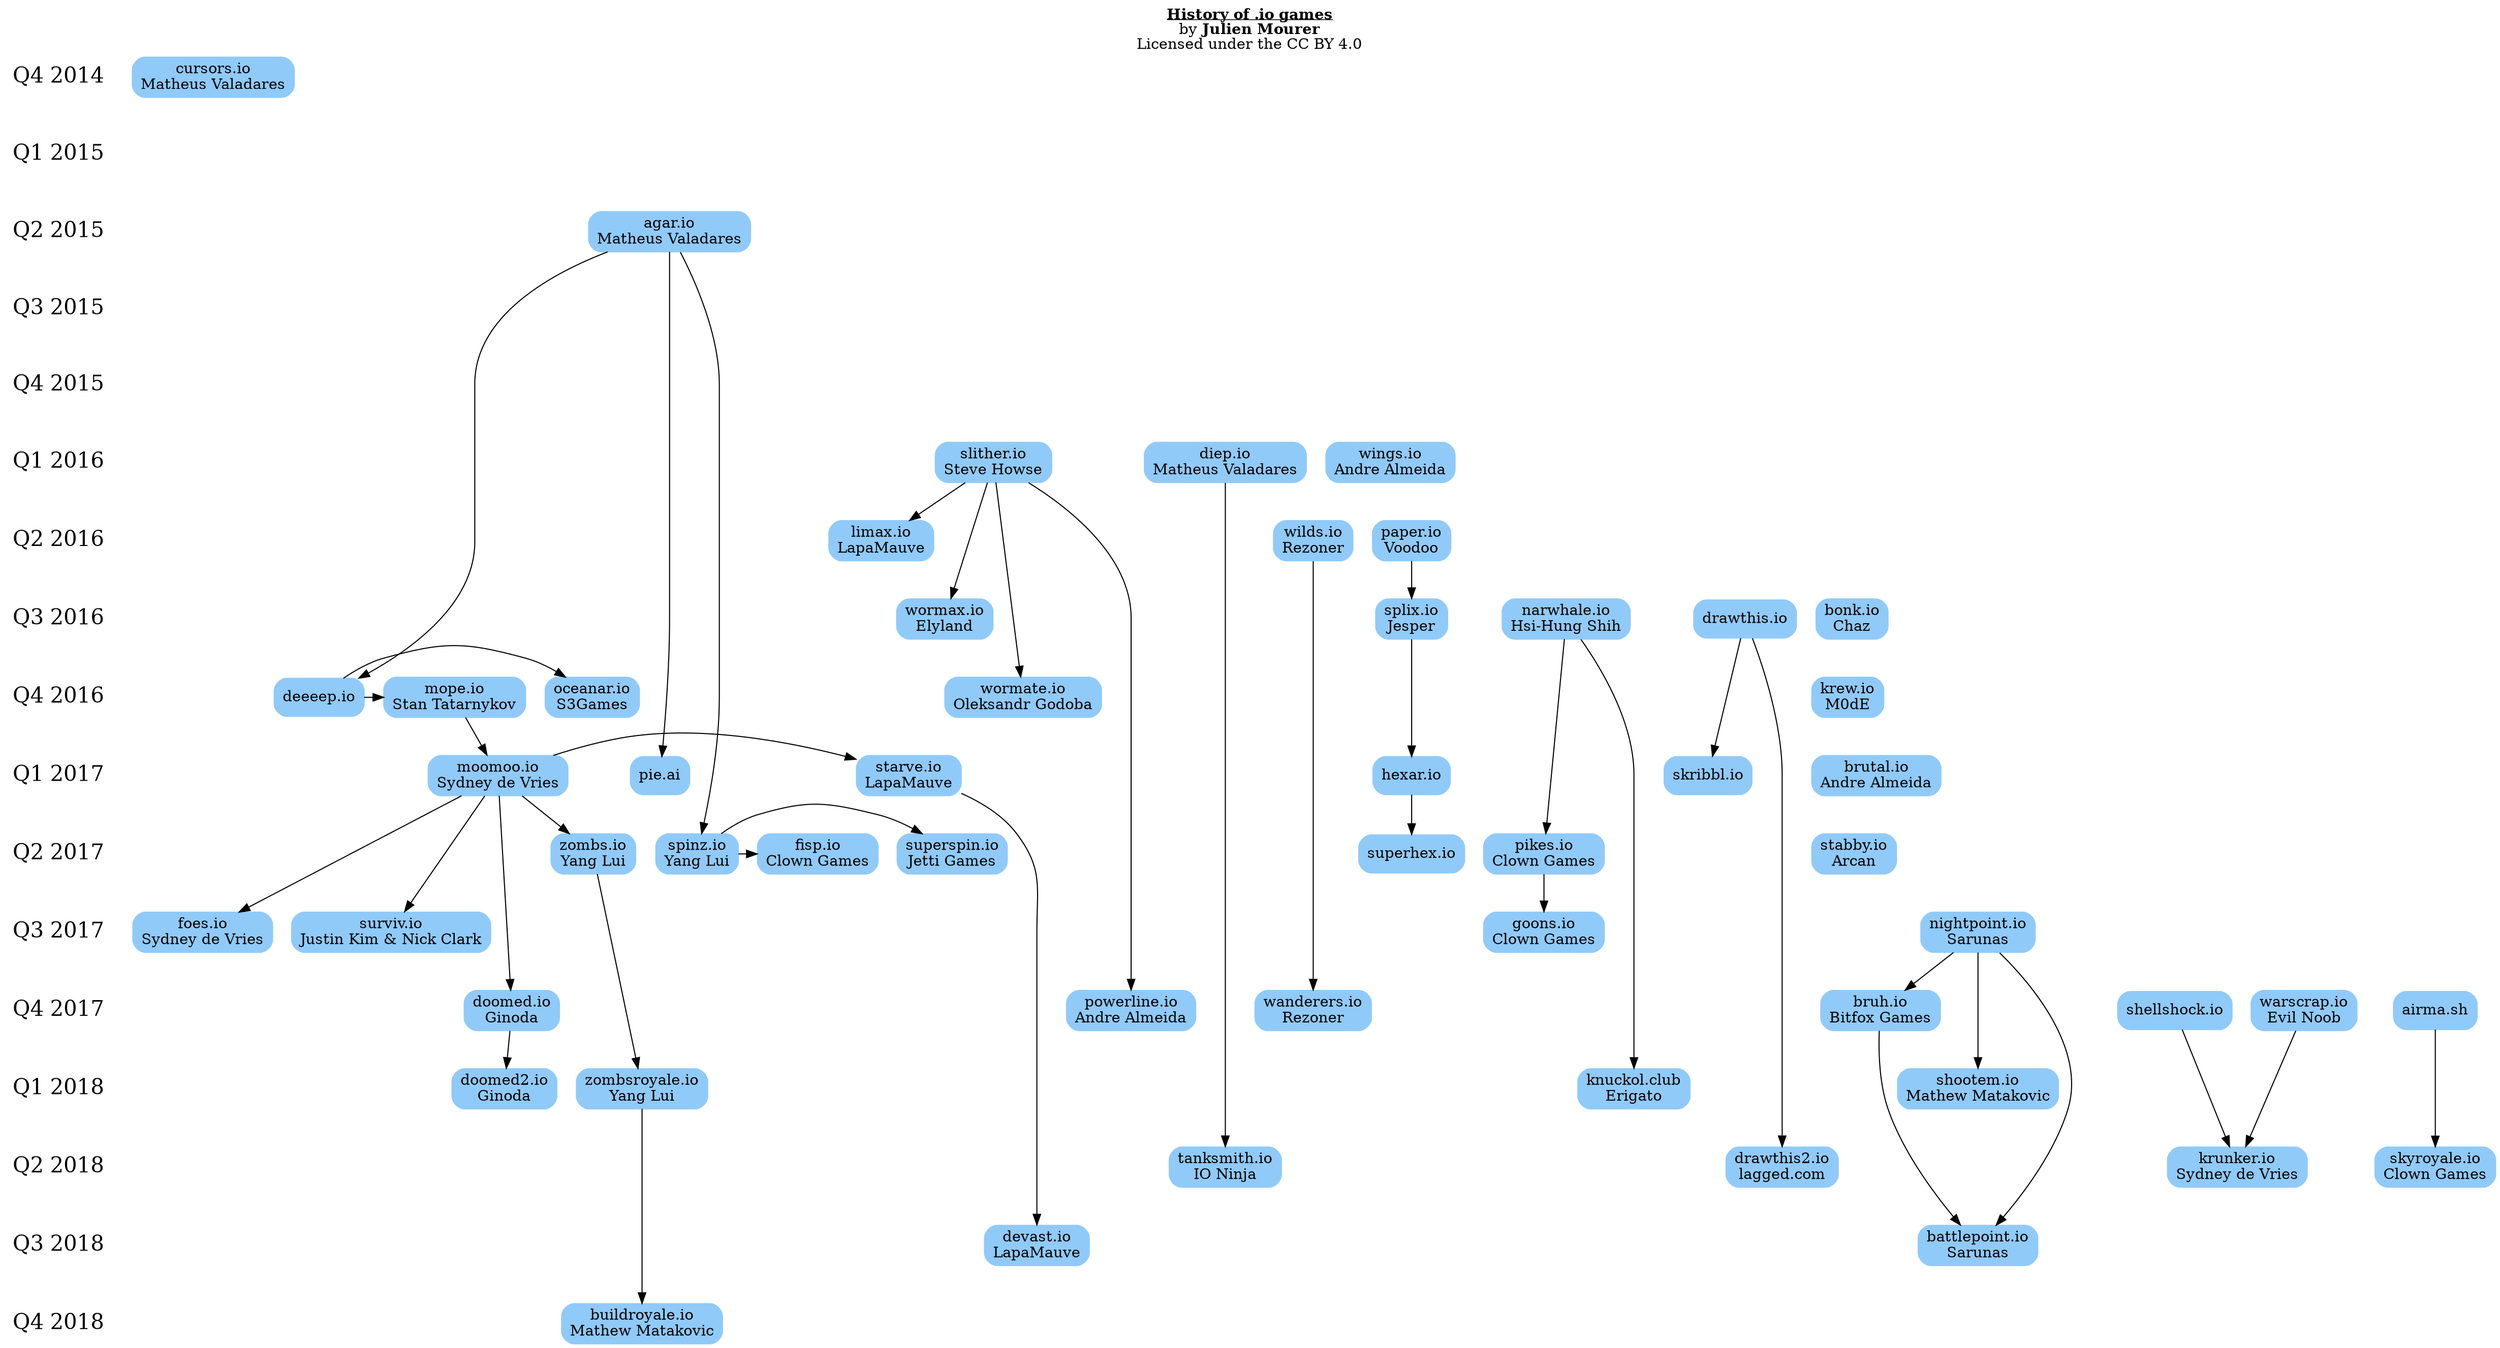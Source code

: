 digraph iogames {
    labelloc="t";
    label=<<u><b>History of .io games</b></u><br/>by <b>Julien Mourer</b><br/>Licensed under the CC BY 4.0>;

	{
		node [shape=none, color=white, fillcolor=white, fontsize=20, height=.5];
		edge [style=invis]

		{ "2014q4" [label="Q4 2014"] }
		{ "2015q1" [label="Q1 2015"] }
		{ "2015q2" [label="Q2 2015"] }
		{ "2015q3" [label="Q3 2015"] }
		{ "2015q4" [label="Q4 2015"] }
		{ "2016q1" [label="Q1 2016"] }
		{ "2016q2" [label="Q2 2016"] }
		{ "2016q3" [label="Q3 2016"] }
		{ "2016q4" [label="Q4 2016"] }
		{ "2017q1" [label="Q1 2017"] }
		{ "2017q2" [label="Q2 2017"] }
		{ "2017q3" [label="Q3 2017"] }
		{ "2017q4" [label="Q4 2017"] }
		{ "2018q1" [label="Q1 2018"] }
		{ "2018q2" [label="Q2 2018"] }
		{ "2018q3" [label="Q3 2018"] }
		{ "2018q4" [label="Q4 2018"] }

		"2014q4" ->
		"2015q1" -> "2015q2" -> "2015q3" -> "2015q4" ->
		"2016q1" -> "2016q2" -> "2016q3" -> "2016q4" ->
		"2017q1" -> "2017q2" -> "2017q3" -> "2017q4" ->
		"2018q1" -> "2018q2" -> "2018q3" -> "2018q4";
	}

	{
		node [color="#90caf9", style="rounded, filled", shape=box];
		{ rank=same; "2014q4"; "cursors.io" [label="\N\nMatheus Valadares"] }
		{ rank=same; "2015q2"; "agar.io" [label="\N\nMatheus Valadares"] } /* https://en.wikipedia.org/wiki/Agar.io */
		{ rank=same; "2016q1"; "slither.io" [label="\N\nSteve Howse"] } /* https://en.wikipedia.org/wiki/Slither.io */
		{ rank=same; "2016q1"; "diep.io" [label="\N\nMatheus Valadares"] }
		{ rank=same; "2016q1"; "wings.io" [label="\N\nAndre Almeida"] }
		{ rank=same; "2016q2"; "limax.io" [label="\N\nLapaMauve"] }
		{ rank=same; "2016q2"; "wilds.io" [label="\N\nRezoner"] }
		{ rank=same; "2016q3"; "wormax.io" [label="\N\nElyland"] }
		{ rank=same; "2016q4"; "deeeep.io" }
		{ rank=same; "2016q4"; "oceanar.io" [label="\N\nS3Games"] }
		{ rank=same; "2016q4"; "mope.io" [label="\N\nStan Tatarnykov"] }
		{ rank=same; "2016q4"; "wormate.io" [label="\N\nOleksandr Godoba"] }
		{ rank=same; "2016q2"; "paper.io" [label="\N\nVoodoo"] }
		{ rank=same; "2016q3"; "narwhale.io" [label="\N\nHsi-Hung Shih"] }
		{ rank=same; "2016q3"; "splix.io" [label="\N\nJesper"] }
		{ rank=same; "2016q3"; "drawthis.io" }
		{ rank=same; "2016q3"; "bonk.io" [label="\N\nChaz"] }
		{ rank=same; "2016q4"; "krew.io" [label="\N\nM0dE"] }
		{ rank=same; "2017q1"; "brutal.io" [label="\N\nAndre Almeida"] }
		{ rank=same; "2017q1"; "hexar.io" }
		{ rank=same; "2017q1"; "pie.ai" }
		{ rank=same; "2017q1"; "moomoo.io" [label="\N\nSydney de Vries"] }
		{ rank=same; "2017q1"; "starve.io" [label="\N\nLapaMauve"] }
		{ rank=same; "2017q1"; "skribbl.io" }
		{ rank=same; "2017q2"; "stabby.io" [label="\N\nArcan"] }
		{ rank=same; "2017q2"; "zombs.io" [label="\N\nYang Lui"] }
		{ rank=same; "2017q2"; "spinz.io" [label="\N\nYang Lui"] }
		{ rank=same; "2017q2"; "superspin.io" [label="\N\nJetti Games"] }
		{ rank=same; "2017q2"; "fisp.io" [label="\N\nClown Games"] }
		{ rank=same; "2017q2"; "pikes.io" [label="\N\nClown Games"] }
		{ rank=same; "2017q2"; "superhex.io" }
		{ rank=same; "2017q3"; "goons.io" [label="\N\nClown Games"] }
		{ rank=same; "2017q3"; "foes.io" [label="\N\nSydney de Vries"] }
		{ rank=same; "2017q3"; "surviv.io" [label="\N\nJustin Kim & Nick Clark"] } /* https://en.wikipedia.org/wiki/Surviv.io */
		{ rank=same; "2017q3"; "nightpoint.io" [label="\N\nSarunas"] }
		{ rank=same; "2017q4"; "powerline.io" [label="\N\nAndre Almeida"] }
		{ rank=same; "2017q4"; "doomed.io" [label="\N\nGinoda"] }
		{ rank=same; "2017q4"; "bruh.io" [label="\N\nBitfox Games"] }
		{ rank=same; "2017q4"; "wanderers.io" [label="\N\nRezoner"] }
		{ rank=same; "2017q4"; "shellshock.io" }
		{ rank=same; "2017q4"; "warscrap.io" [label="\N\nEvil Noob"] }
		{ rank=same; "2017q4"; "airma.sh" }
		{ rank=same; "2018q1"; "shootem.io" [label="\N\nMathew Matakovic"] }
		{ rank=same; "2018q1"; "zombsroyale.io" [label="\N\nYang Lui"] }
		{ rank=same; "2018q1"; "knuckol.club" [label="\N\nErigato"] }
		{ rank=same; "2018q1"; "doomed2.io" [label="\N\nGinoda"] }
		{ rank=same; "2018q2"; "skyroyale.io" [label="\N\nClown Games"] }
		{ rank=same; "2018q2"; "tanksmith.io" [label="\N\nIO Ninja"] }
		{ rank=same; "2018q2"; "drawthis2.io" [label="\N\nlagged.com"] }
		{ rank=same; "2018q2"; "krunker.io" [label="\N\nSydney de Vries"] }
		{ rank=same; "2018q3"; "devast.io" [label="\N\nLapaMauve"] }
		{ rank=same; "2018q3"; "battlepoint.io" [label="\N\nSarunas"] }
		{ rank=same; "2018q4"; "buildroyale.io" [label="\N\nMathew Matakovic"] }

		"slither.io" -> "wormax.io";
		"slither.io" -> "wormate.io";
		"slither.io" -> "limax.io";
		"slither.io" -> "powerline.io";
		"deeeep.io" -> "oceanar.io";
		"deeeep.io" -> "mope.io" -> "moomoo.io";
		"moomoo.io" -> "foes.io";
		"moomoo.io" -> "doomed.io" -> "doomed2.io";
		"moomoo.io" -> "starve.io" -> "devast.io";
		"moomoo.io" -> "surviv.io";
		"moomoo.io" -> "zombs.io" -> "zombsroyale.io" -> "buildroyale.io";
		"nightpoint.io" -> "battlepoint.io";
		"nightpoint.io" -> "bruh.io";
		"nightpoint.io" -> "shootem.io";
		"bruh.io" -> "battlepoint.io";
		"wilds.io" -> "wanderers.io";
		"agar.io" -> "spinz.io" -> "fisp.io";
		"spinz.io" -> "superspin.io";
		"agar.io" -> "pie.ai";
		"paper.io" -> "splix.io" -> "hexar.io" -> "superhex.io";
		"agar.io" -> "deeeep.io";
		"diep.io" -> "tanksmith.io";
		"warscrap.io" -> "krunker.io";
		"shellshock.io" -> "krunker.io";
		"drawthis.io" -> "skribbl.io";
		"drawthis.io" -> "drawthis2.io";
		"narwhale.io" -> "pikes.io" -> "goons.io";
		"narwhale.io" -> "knuckol.club";
		"airma.sh" -> "skyroyale.io";
	}
}

